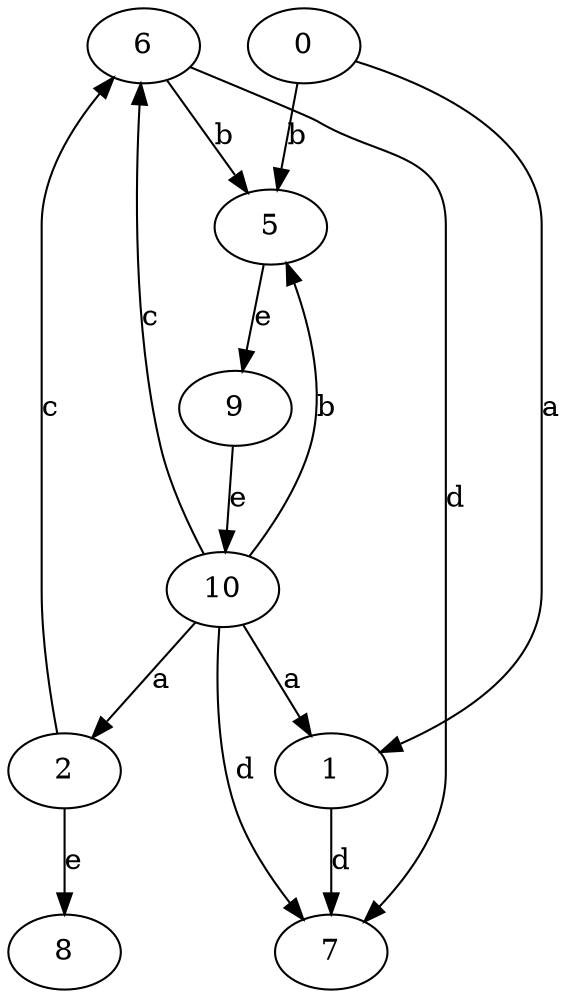 strict digraph  {
1;
2;
5;
6;
7;
8;
0;
9;
10;
1 -> 7  [label=d];
2 -> 6  [label=c];
2 -> 8  [label=e];
5 -> 9  [label=e];
6 -> 5  [label=b];
6 -> 7  [label=d];
0 -> 1  [label=a];
0 -> 5  [label=b];
9 -> 10  [label=e];
10 -> 1  [label=a];
10 -> 2  [label=a];
10 -> 5  [label=b];
10 -> 6  [label=c];
10 -> 7  [label=d];
}
